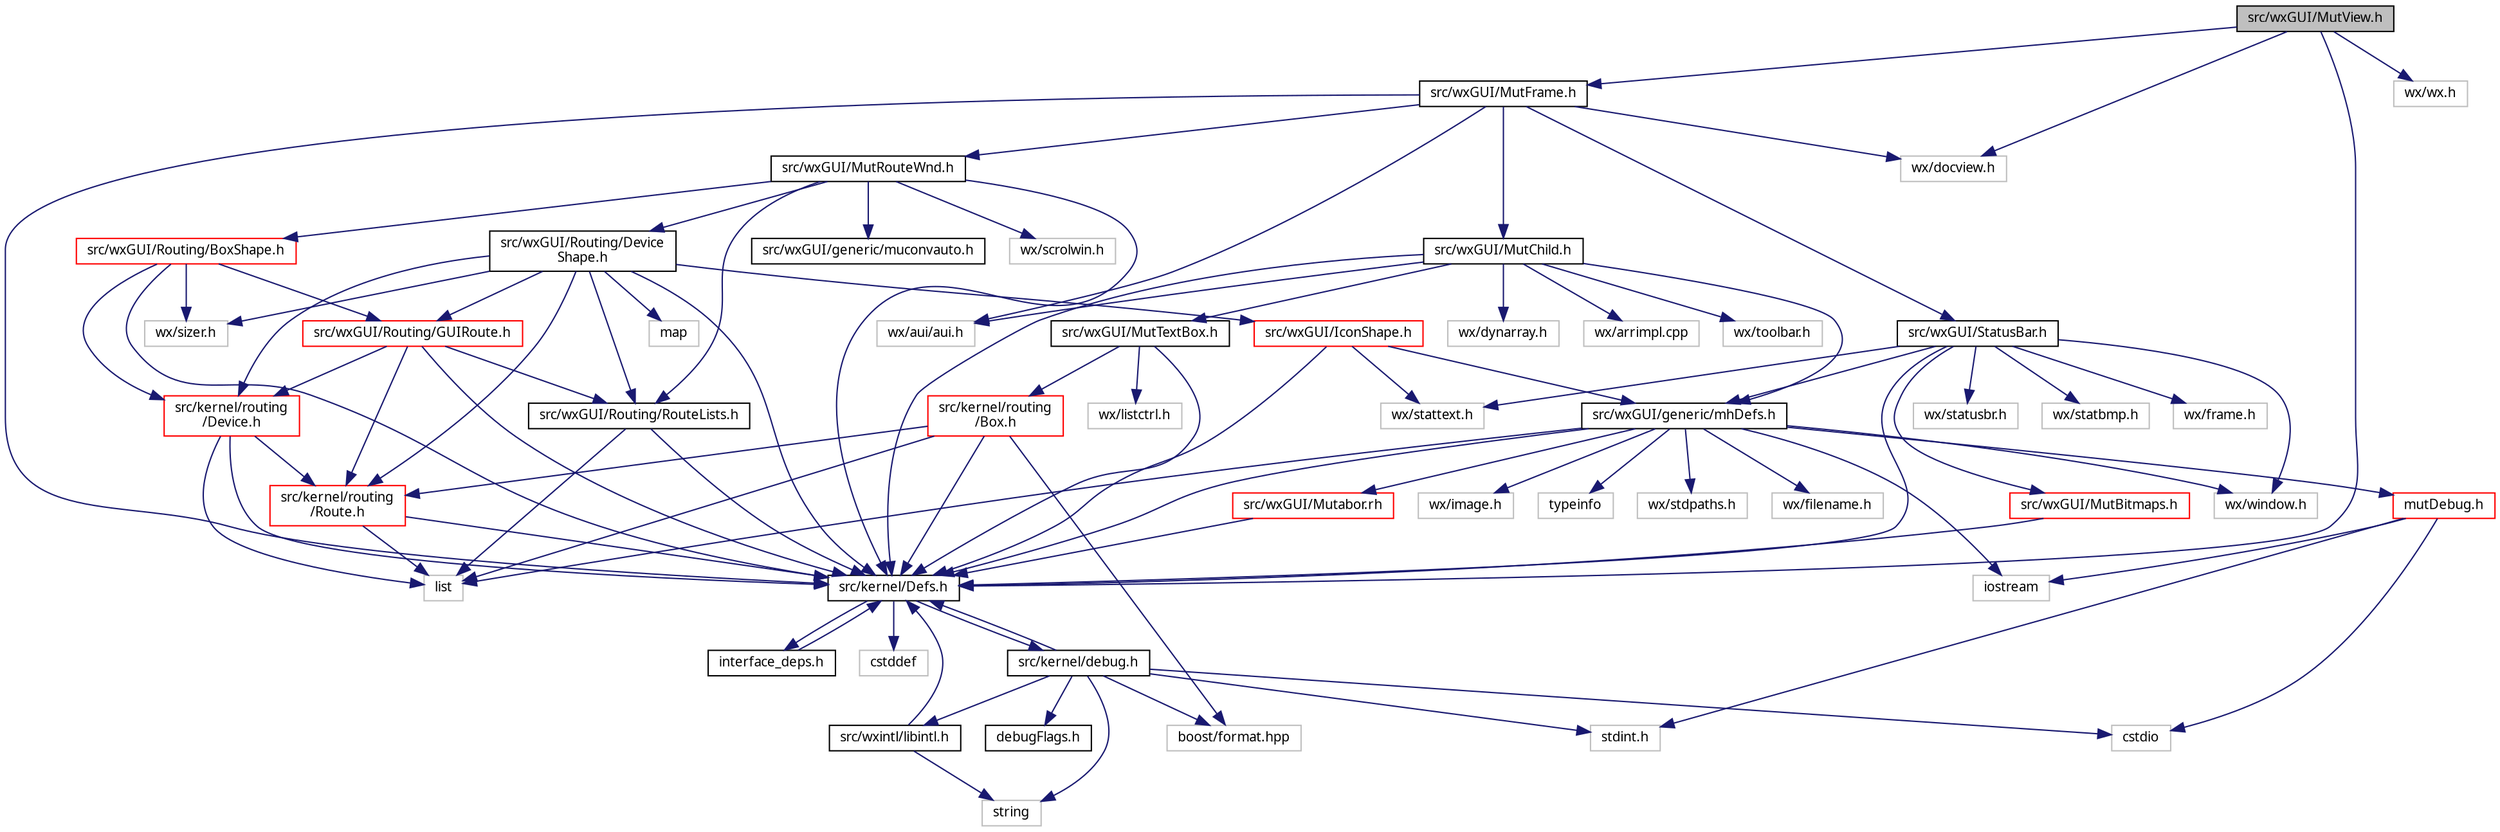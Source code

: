 digraph "src/wxGUI/MutView.h"
{
  edge [fontname="Sans",fontsize="10",labelfontname="Sans",labelfontsize="10"];
  node [fontname="Sans",fontsize="10",shape=record];
  Node0 [label="src/wxGUI/MutView.h",height=0.2,width=0.4,color="black", fillcolor="grey75", style="filled", fontcolor="black"];
  Node0 -> Node1 [color="midnightblue",fontsize="10",style="solid",fontname="Sans"];
  Node1 [label="src/kernel/Defs.h",height=0.2,width=0.4,color="black", fillcolor="white", style="filled",URL="$d1/d73/Defs_8h.html",tooltip="Common definitions. "];
  Node1 -> Node2 [color="midnightblue",fontsize="10",style="solid",fontname="Sans"];
  Node2 [label="interface_deps.h",height=0.2,width=0.4,color="black", fillcolor="white", style="filled",URL="$de/ddd/interface__deps_8h.html"];
  Node2 -> Node1 [color="midnightblue",fontsize="10",style="solid",fontname="Sans"];
  Node1 -> Node3 [color="midnightblue",fontsize="10",style="solid",fontname="Sans"];
  Node3 [label="cstddef",height=0.2,width=0.4,color="grey75", fillcolor="white", style="filled"];
  Node1 -> Node4 [color="midnightblue",fontsize="10",style="solid",fontname="Sans"];
  Node4 [label="src/kernel/debug.h",height=0.2,width=0.4,color="black", fillcolor="white", style="filled",URL="$db/d16/debug_8h.html"];
  Node4 -> Node1 [color="midnightblue",fontsize="10",style="solid",fontname="Sans"];
  Node4 -> Node5 [color="midnightblue",fontsize="10",style="solid",fontname="Sans"];
  Node5 [label="src/wxintl/libintl.h",height=0.2,width=0.4,color="black", fillcolor="white", style="filled",URL="$d4/d64/libintl_8h.html"];
  Node5 -> Node1 [color="midnightblue",fontsize="10",style="solid",fontname="Sans"];
  Node5 -> Node6 [color="midnightblue",fontsize="10",style="solid",fontname="Sans"];
  Node6 [label="string",height=0.2,width=0.4,color="grey75", fillcolor="white", style="filled"];
  Node4 -> Node6 [color="midnightblue",fontsize="10",style="solid",fontname="Sans"];
  Node4 -> Node7 [color="midnightblue",fontsize="10",style="solid",fontname="Sans"];
  Node7 [label="cstdio",height=0.2,width=0.4,color="grey75", fillcolor="white", style="filled"];
  Node4 -> Node8 [color="midnightblue",fontsize="10",style="solid",fontname="Sans"];
  Node8 [label="boost/format.hpp",height=0.2,width=0.4,color="grey75", fillcolor="white", style="filled"];
  Node4 -> Node9 [color="midnightblue",fontsize="10",style="solid",fontname="Sans"];
  Node9 [label="stdint.h",height=0.2,width=0.4,color="grey75", fillcolor="white", style="filled"];
  Node4 -> Node10 [color="midnightblue",fontsize="10",style="solid",fontname="Sans"];
  Node10 [label="debugFlags.h",height=0.2,width=0.4,color="black", fillcolor="white", style="filled",URL="$d4/dab/debugFlags_8h.html",tooltip="Debug flags for mutabor debug mode. "];
  Node0 -> Node11 [color="midnightblue",fontsize="10",style="solid",fontname="Sans"];
  Node11 [label="src/wxGUI/MutFrame.h",height=0.2,width=0.4,color="black", fillcolor="white", style="filled",URL="$dd/db5/MutFrame_8h.html"];
  Node11 -> Node1 [color="midnightblue",fontsize="10",style="solid",fontname="Sans"];
  Node11 -> Node12 [color="midnightblue",fontsize="10",style="solid",fontname="Sans"];
  Node12 [label="src/wxGUI/MutChild.h",height=0.2,width=0.4,color="black", fillcolor="white", style="filled",URL="$d2/df9/MutChild_8h.html",tooltip="Mutabor Mutabor Child Frame management. "];
  Node12 -> Node1 [color="midnightblue",fontsize="10",style="solid",fontname="Sans"];
  Node12 -> Node13 [color="midnightblue",fontsize="10",style="solid",fontname="Sans"];
  Node13 [label="src/wxGUI/generic/mhDefs.h",height=0.2,width=0.4,color="black", fillcolor="white", style="filled",URL="$d0/d68/mhDefs_8h.html"];
  Node13 -> Node1 [color="midnightblue",fontsize="10",style="solid",fontname="Sans"];
  Node13 -> Node14 [color="midnightblue",fontsize="10",style="solid",fontname="Sans"];
  Node14 [label="wx/window.h",height=0.2,width=0.4,color="grey75", fillcolor="white", style="filled"];
  Node13 -> Node15 [color="midnightblue",fontsize="10",style="solid",fontname="Sans"];
  Node15 [label="wx/stdpaths.h",height=0.2,width=0.4,color="grey75", fillcolor="white", style="filled"];
  Node13 -> Node16 [color="midnightblue",fontsize="10",style="solid",fontname="Sans"];
  Node16 [label="wx/filename.h",height=0.2,width=0.4,color="grey75", fillcolor="white", style="filled"];
  Node13 -> Node17 [color="midnightblue",fontsize="10",style="solid",fontname="Sans"];
  Node17 [label="wx/image.h",height=0.2,width=0.4,color="grey75", fillcolor="white", style="filled"];
  Node13 -> Node18 [color="midnightblue",fontsize="10",style="solid",fontname="Sans"];
  Node18 [label="iostream",height=0.2,width=0.4,color="grey75", fillcolor="white", style="filled"];
  Node13 -> Node19 [color="midnightblue",fontsize="10",style="solid",fontname="Sans"];
  Node19 [label="typeinfo",height=0.2,width=0.4,color="grey75", fillcolor="white", style="filled"];
  Node13 -> Node20 [color="midnightblue",fontsize="10",style="solid",fontname="Sans"];
  Node20 [label="list",height=0.2,width=0.4,color="grey75", fillcolor="white", style="filled"];
  Node13 -> Node21 [color="midnightblue",fontsize="10",style="solid",fontname="Sans"];
  Node21 [label="src/wxGUI/Mutabor.rh",height=0.2,width=0.4,color="red", fillcolor="white", style="filled",URL="$d9/d64/Mutabor_8rh.html"];
  Node21 -> Node1 [color="midnightblue",fontsize="10",style="solid",fontname="Sans"];
  Node13 -> Node23 [color="midnightblue",fontsize="10",style="solid",fontname="Sans"];
  Node23 [label="mutDebug.h",height=0.2,width=0.4,color="red", fillcolor="white", style="filled",URL="$de/de1/mutDebug_8h.html",tooltip="Main debugging functions. "];
  Node23 -> Node18 [color="midnightblue",fontsize="10",style="solid",fontname="Sans"];
  Node23 -> Node7 [color="midnightblue",fontsize="10",style="solid",fontname="Sans"];
  Node23 -> Node9 [color="midnightblue",fontsize="10",style="solid",fontname="Sans"];
  Node12 -> Node30 [color="midnightblue",fontsize="10",style="solid",fontname="Sans"];
  Node30 [label="src/wxGUI/MutTextBox.h",height=0.2,width=0.4,color="black", fillcolor="white", style="filled",URL="$de/d3b/MutTextBox_8h.html",tooltip="Textbox for Lists. "];
  Node30 -> Node1 [color="midnightblue",fontsize="10",style="solid",fontname="Sans"];
  Node30 -> Node31 [color="midnightblue",fontsize="10",style="solid",fontname="Sans"];
  Node31 [label="src/kernel/routing\l/Box.h",height=0.2,width=0.4,color="red", fillcolor="white", style="filled",URL="$de/d0f/Box_8h.html",tooltip="Mutabor Box for C++. "];
  Node31 -> Node1 [color="midnightblue",fontsize="10",style="solid",fontname="Sans"];
  Node31 -> Node36 [color="midnightblue",fontsize="10",style="solid",fontname="Sans"];
  Node36 [label="src/kernel/routing\l/Route.h",height=0.2,width=0.4,color="red", fillcolor="white", style="filled",URL="$d1/d65/Route_8h.html",tooltip="Routing. "];
  Node36 -> Node1 [color="midnightblue",fontsize="10",style="solid",fontname="Sans"];
  Node36 -> Node20 [color="midnightblue",fontsize="10",style="solid",fontname="Sans"];
  Node31 -> Node20 [color="midnightblue",fontsize="10",style="solid",fontname="Sans"];
  Node31 -> Node8 [color="midnightblue",fontsize="10",style="solid",fontname="Sans"];
  Node30 -> Node66 [color="midnightblue",fontsize="10",style="solid",fontname="Sans"];
  Node66 [label="wx/listctrl.h",height=0.2,width=0.4,color="grey75", fillcolor="white", style="filled"];
  Node12 -> Node67 [color="midnightblue",fontsize="10",style="solid",fontname="Sans"];
  Node67 [label="wx/toolbar.h",height=0.2,width=0.4,color="grey75", fillcolor="white", style="filled"];
  Node12 -> Node68 [color="midnightblue",fontsize="10",style="solid",fontname="Sans"];
  Node68 [label="wx/dynarray.h",height=0.2,width=0.4,color="grey75", fillcolor="white", style="filled"];
  Node12 -> Node69 [color="midnightblue",fontsize="10",style="solid",fontname="Sans"];
  Node69 [label="wx/arrimpl.cpp",height=0.2,width=0.4,color="grey75", fillcolor="white", style="filled"];
  Node12 -> Node70 [color="midnightblue",fontsize="10",style="solid",fontname="Sans"];
  Node70 [label="wx/aui/aui.h",height=0.2,width=0.4,color="grey75", fillcolor="white", style="filled"];
  Node11 -> Node71 [color="midnightblue",fontsize="10",style="solid",fontname="Sans"];
  Node71 [label="src/wxGUI/MutRouteWnd.h",height=0.2,width=0.4,color="black", fillcolor="white", style="filled",URL="$d3/dd7/MutRouteWnd_8h.html"];
  Node71 -> Node1 [color="midnightblue",fontsize="10",style="solid",fontname="Sans"];
  Node71 -> Node72 [color="midnightblue",fontsize="10",style="solid",fontname="Sans"];
  Node72 [label="src/wxGUI/Routing/RouteLists.h",height=0.2,width=0.4,color="black", fillcolor="white", style="filled",URL="$d4/d70/RouteLists_8h.html"];
  Node72 -> Node1 [color="midnightblue",fontsize="10",style="solid",fontname="Sans"];
  Node72 -> Node20 [color="midnightblue",fontsize="10",style="solid",fontname="Sans"];
  Node71 -> Node73 [color="midnightblue",fontsize="10",style="solid",fontname="Sans"];
  Node73 [label="src/wxGUI/generic/muconvauto.h",height=0.2,width=0.4,color="black", fillcolor="white", style="filled",URL="$d1/dcd/muconvauto_8h.html",tooltip="Automatic Character set detection and conversion. "];
  Node71 -> Node74 [color="midnightblue",fontsize="10",style="solid",fontname="Sans"];
  Node74 [label="src/wxGUI/Routing/Device\lShape.h",height=0.2,width=0.4,color="black", fillcolor="white", style="filled",URL="$d9/d4d/DeviceShape_8h.html",tooltip="Device shape base class for route window. "];
  Node74 -> Node1 [color="midnightblue",fontsize="10",style="solid",fontname="Sans"];
  Node74 -> Node75 [color="midnightblue",fontsize="10",style="solid",fontname="Sans"];
  Node75 [label="src/wxGUI/IconShape.h",height=0.2,width=0.4,color="red", fillcolor="white", style="filled",URL="$d5/d6f/IconShape_8h.html",tooltip="Icon shape. "];
  Node75 -> Node1 [color="midnightblue",fontsize="10",style="solid",fontname="Sans"];
  Node75 -> Node13 [color="midnightblue",fontsize="10",style="solid",fontname="Sans"];
  Node75 -> Node82 [color="midnightblue",fontsize="10",style="solid",fontname="Sans"];
  Node82 [label="wx/stattext.h",height=0.2,width=0.4,color="grey75", fillcolor="white", style="filled"];
  Node74 -> Node36 [color="midnightblue",fontsize="10",style="solid",fontname="Sans"];
  Node74 -> Node43 [color="midnightblue",fontsize="10",style="solid",fontname="Sans"];
  Node43 [label="src/kernel/routing\l/Device.h",height=0.2,width=0.4,color="red", fillcolor="white", style="filled",URL="$de/d05/Device_8h.html",tooltip="Routing. "];
  Node43 -> Node1 [color="midnightblue",fontsize="10",style="solid",fontname="Sans"];
  Node43 -> Node36 [color="midnightblue",fontsize="10",style="solid",fontname="Sans"];
  Node43 -> Node20 [color="midnightblue",fontsize="10",style="solid",fontname="Sans"];
  Node74 -> Node83 [color="midnightblue",fontsize="10",style="solid",fontname="Sans"];
  Node83 [label="src/wxGUI/Routing/GUIRoute.h",height=0.2,width=0.4,color="red", fillcolor="white", style="filled",URL="$d6/dfa/GUIRoute_8h.html"];
  Node83 -> Node1 [color="midnightblue",fontsize="10",style="solid",fontname="Sans"];
  Node83 -> Node43 [color="midnightblue",fontsize="10",style="solid",fontname="Sans"];
  Node83 -> Node36 [color="midnightblue",fontsize="10",style="solid",fontname="Sans"];
  Node83 -> Node72 [color="midnightblue",fontsize="10",style="solid",fontname="Sans"];
  Node74 -> Node72 [color="midnightblue",fontsize="10",style="solid",fontname="Sans"];
  Node74 -> Node109 [color="midnightblue",fontsize="10",style="solid",fontname="Sans"];
  Node109 [label="map",height=0.2,width=0.4,color="grey75", fillcolor="white", style="filled"];
  Node74 -> Node110 [color="midnightblue",fontsize="10",style="solid",fontname="Sans"];
  Node110 [label="wx/sizer.h",height=0.2,width=0.4,color="grey75", fillcolor="white", style="filled"];
  Node71 -> Node111 [color="midnightblue",fontsize="10",style="solid",fontname="Sans"];
  Node111 [label="src/wxGUI/Routing/BoxShape.h",height=0.2,width=0.4,color="red", fillcolor="white", style="filled",URL="$d9/d49/BoxShape_8h.html",tooltip="Box shape for route window. "];
  Node111 -> Node1 [color="midnightblue",fontsize="10",style="solid",fontname="Sans"];
  Node111 -> Node83 [color="midnightblue",fontsize="10",style="solid",fontname="Sans"];
  Node111 -> Node43 [color="midnightblue",fontsize="10",style="solid",fontname="Sans"];
  Node111 -> Node110 [color="midnightblue",fontsize="10",style="solid",fontname="Sans"];
  Node71 -> Node116 [color="midnightblue",fontsize="10",style="solid",fontname="Sans"];
  Node116 [label="wx/scrolwin.h",height=0.2,width=0.4,color="grey75", fillcolor="white", style="filled"];
  Node11 -> Node117 [color="midnightblue",fontsize="10",style="solid",fontname="Sans"];
  Node117 [label="src/wxGUI/StatusBar.h",height=0.2,width=0.4,color="black", fillcolor="white", style="filled",URL="$d9/d6e/StatusBar_8h.html"];
  Node117 -> Node1 [color="midnightblue",fontsize="10",style="solid",fontname="Sans"];
  Node117 -> Node13 [color="midnightblue",fontsize="10",style="solid",fontname="Sans"];
  Node117 -> Node118 [color="midnightblue",fontsize="10",style="solid",fontname="Sans"];
  Node118 [label="src/wxGUI/MutBitmaps.h",height=0.2,width=0.4,color="red", fillcolor="white", style="filled",URL="$d6/dfc/MutBitmaps_8h.html"];
  Node118 -> Node1 [color="midnightblue",fontsize="10",style="solid",fontname="Sans"];
  Node117 -> Node120 [color="midnightblue",fontsize="10",style="solid",fontname="Sans"];
  Node120 [label="wx/statusbr.h",height=0.2,width=0.4,color="grey75", fillcolor="white", style="filled"];
  Node117 -> Node82 [color="midnightblue",fontsize="10",style="solid",fontname="Sans"];
  Node117 -> Node121 [color="midnightblue",fontsize="10",style="solid",fontname="Sans"];
  Node121 [label="wx/statbmp.h",height=0.2,width=0.4,color="grey75", fillcolor="white", style="filled"];
  Node117 -> Node122 [color="midnightblue",fontsize="10",style="solid",fontname="Sans"];
  Node122 [label="wx/frame.h",height=0.2,width=0.4,color="grey75", fillcolor="white", style="filled"];
  Node117 -> Node14 [color="midnightblue",fontsize="10",style="solid",fontname="Sans"];
  Node11 -> Node70 [color="midnightblue",fontsize="10",style="solid",fontname="Sans"];
  Node11 -> Node105 [color="midnightblue",fontsize="10",style="solid",fontname="Sans"];
  Node105 [label="wx/docview.h",height=0.2,width=0.4,color="grey75", fillcolor="white", style="filled"];
  Node0 -> Node123 [color="midnightblue",fontsize="10",style="solid",fontname="Sans"];
  Node123 [label="wx/wx.h",height=0.2,width=0.4,color="grey75", fillcolor="white", style="filled"];
  Node0 -> Node105 [color="midnightblue",fontsize="10",style="solid",fontname="Sans"];
}
